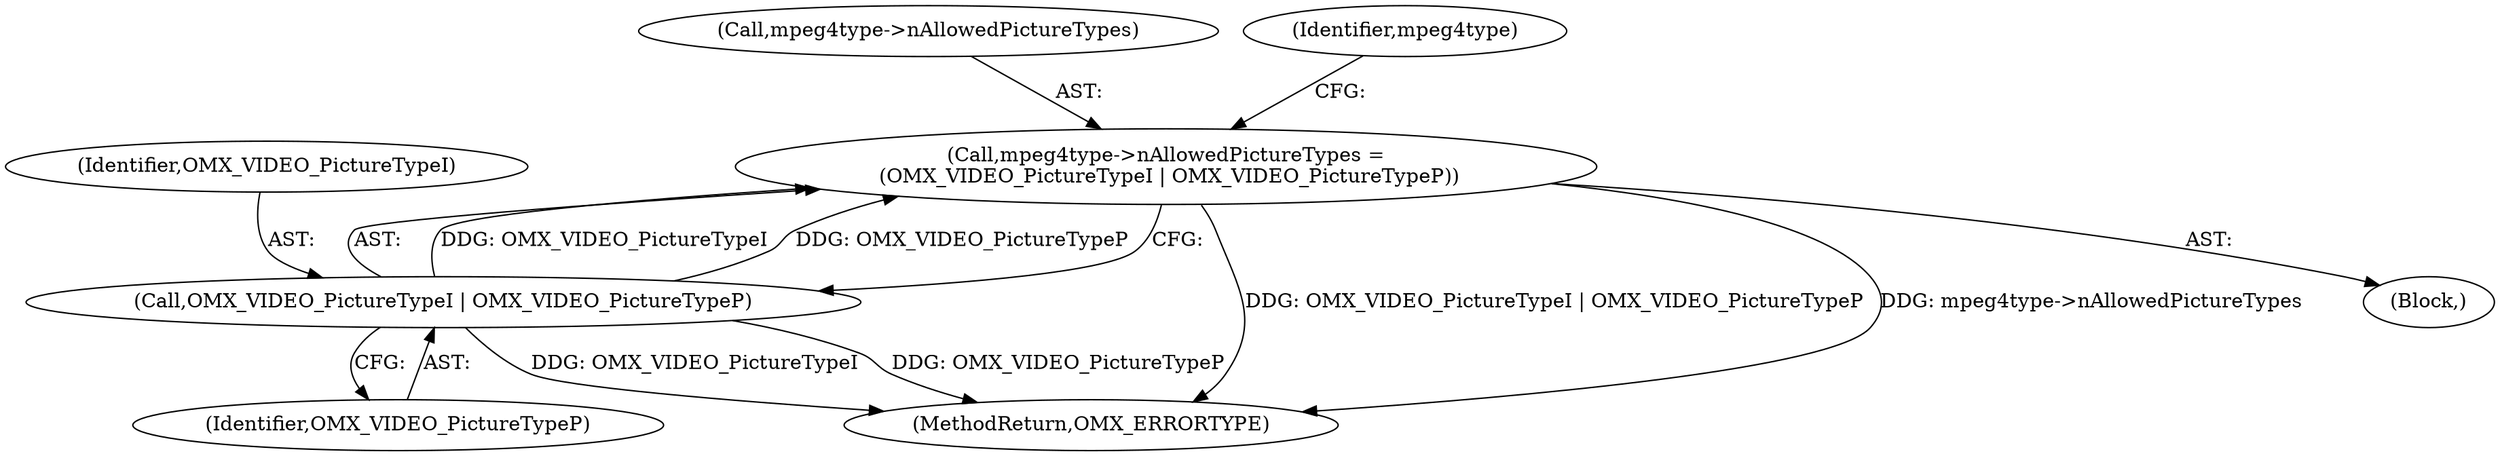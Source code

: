 digraph "0_Android_295c883fe3105b19bcd0f9e07d54c6b589fc5bff_23@pointer" {
"1000240" [label="(Call,mpeg4type->nAllowedPictureTypes =\n (OMX_VIDEO_PictureTypeI | OMX_VIDEO_PictureTypeP))"];
"1000244" [label="(Call,OMX_VIDEO_PictureTypeI | OMX_VIDEO_PictureTypeP)"];
"1000289" [label="(MethodReturn,OMX_ERRORTYPE)"];
"1000240" [label="(Call,mpeg4type->nAllowedPictureTypes =\n (OMX_VIDEO_PictureTypeI | OMX_VIDEO_PictureTypeP))"];
"1000241" [label="(Call,mpeg4type->nAllowedPictureTypes)"];
"1000244" [label="(Call,OMX_VIDEO_PictureTypeI | OMX_VIDEO_PictureTypeP)"];
"1000246" [label="(Identifier,OMX_VIDEO_PictureTypeP)"];
"1000207" [label="(Block,)"];
"1000249" [label="(Identifier,mpeg4type)"];
"1000245" [label="(Identifier,OMX_VIDEO_PictureTypeI)"];
"1000240" -> "1000207"  [label="AST: "];
"1000240" -> "1000244"  [label="CFG: "];
"1000241" -> "1000240"  [label="AST: "];
"1000244" -> "1000240"  [label="AST: "];
"1000249" -> "1000240"  [label="CFG: "];
"1000240" -> "1000289"  [label="DDG: OMX_VIDEO_PictureTypeI | OMX_VIDEO_PictureTypeP"];
"1000240" -> "1000289"  [label="DDG: mpeg4type->nAllowedPictureTypes"];
"1000244" -> "1000240"  [label="DDG: OMX_VIDEO_PictureTypeI"];
"1000244" -> "1000240"  [label="DDG: OMX_VIDEO_PictureTypeP"];
"1000244" -> "1000246"  [label="CFG: "];
"1000245" -> "1000244"  [label="AST: "];
"1000246" -> "1000244"  [label="AST: "];
"1000244" -> "1000289"  [label="DDG: OMX_VIDEO_PictureTypeI"];
"1000244" -> "1000289"  [label="DDG: OMX_VIDEO_PictureTypeP"];
}
